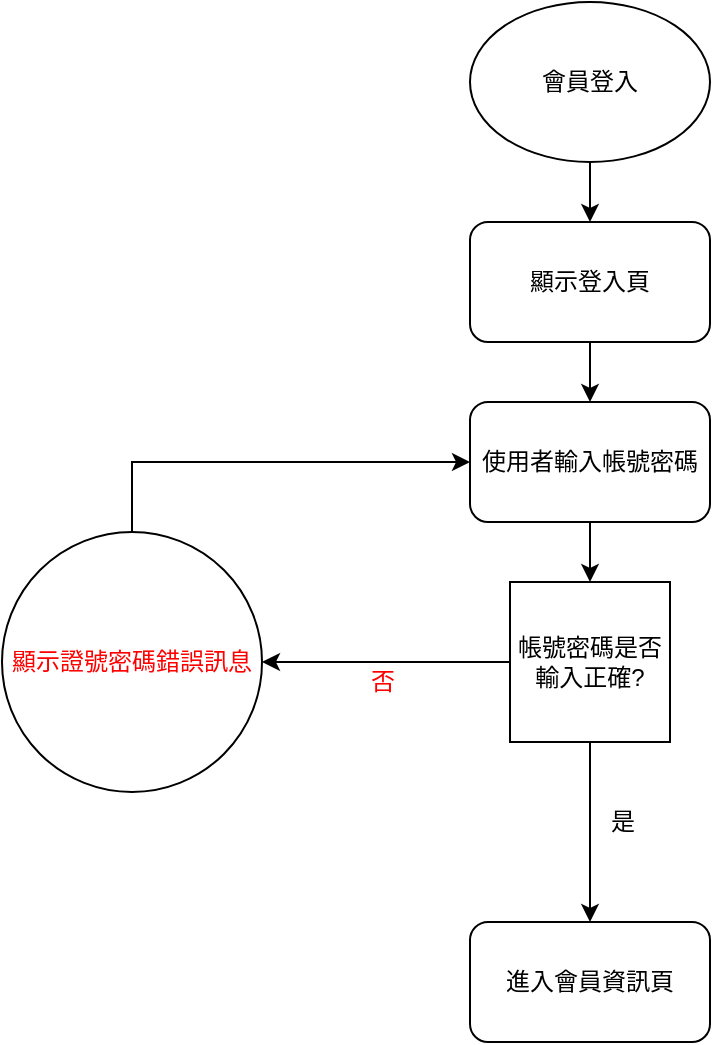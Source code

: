 <mxfile version="13.9.6" type="device"><diagram id="sSnbBX-9kmNsmJIf7_qS" name="Page-1"><mxGraphModel dx="1249" dy="701" grid="1" gridSize="10" guides="1" tooltips="1" connect="1" arrows="1" fold="1" page="1" pageScale="1" pageWidth="827" pageHeight="1169" math="0" shadow="0"><root><mxCell id="0"/><mxCell id="1" parent="0"/><mxCell id="qQK3eBau2_-HsYC9Avg9-26" style="edgeStyle=orthogonalEdgeStyle;rounded=0;orthogonalLoop=1;jettySize=auto;html=1;exitX=0.5;exitY=1;exitDx=0;exitDy=0;entryX=0.5;entryY=0;entryDx=0;entryDy=0;" edge="1" parent="1" source="qQK3eBau2_-HsYC9Avg9-18" target="qQK3eBau2_-HsYC9Avg9-19"><mxGeometry relative="1" as="geometry"/></mxCell><mxCell id="qQK3eBau2_-HsYC9Avg9-18" value="會員登入" style="ellipse;whiteSpace=wrap;html=1;" vertex="1" parent="1"><mxGeometry x="354" y="30" width="120" height="80" as="geometry"/></mxCell><mxCell id="qQK3eBau2_-HsYC9Avg9-27" style="edgeStyle=orthogonalEdgeStyle;rounded=0;orthogonalLoop=1;jettySize=auto;html=1;exitX=0.5;exitY=1;exitDx=0;exitDy=0;entryX=0.5;entryY=0;entryDx=0;entryDy=0;" edge="1" parent="1" source="qQK3eBau2_-HsYC9Avg9-19" target="qQK3eBau2_-HsYC9Avg9-20"><mxGeometry relative="1" as="geometry"/></mxCell><mxCell id="qQK3eBau2_-HsYC9Avg9-19" value="顯示登入頁" style="rounded=1;whiteSpace=wrap;html=1;" vertex="1" parent="1"><mxGeometry x="354" y="140" width="120" height="60" as="geometry"/></mxCell><mxCell id="qQK3eBau2_-HsYC9Avg9-28" style="edgeStyle=orthogonalEdgeStyle;rounded=0;orthogonalLoop=1;jettySize=auto;html=1;exitX=0.5;exitY=1;exitDx=0;exitDy=0;entryX=0.5;entryY=0;entryDx=0;entryDy=0;" edge="1" parent="1" source="qQK3eBau2_-HsYC9Avg9-20" target="qQK3eBau2_-HsYC9Avg9-22"><mxGeometry relative="1" as="geometry"/></mxCell><mxCell id="qQK3eBau2_-HsYC9Avg9-20" value="使用者輸入帳號密碼" style="rounded=1;whiteSpace=wrap;html=1;" vertex="1" parent="1"><mxGeometry x="354" y="230" width="120" height="60" as="geometry"/></mxCell><mxCell id="qQK3eBau2_-HsYC9Avg9-29" style="edgeStyle=orthogonalEdgeStyle;rounded=0;orthogonalLoop=1;jettySize=auto;html=1;exitX=0.5;exitY=1;exitDx=0;exitDy=0;entryX=0.5;entryY=0;entryDx=0;entryDy=0;" edge="1" parent="1" source="qQK3eBau2_-HsYC9Avg9-22" target="qQK3eBau2_-HsYC9Avg9-23"><mxGeometry relative="1" as="geometry"/></mxCell><mxCell id="qQK3eBau2_-HsYC9Avg9-30" style="edgeStyle=orthogonalEdgeStyle;rounded=0;orthogonalLoop=1;jettySize=auto;html=1;exitX=0;exitY=0.5;exitDx=0;exitDy=0;entryX=1;entryY=0.5;entryDx=0;entryDy=0;" edge="1" parent="1" source="qQK3eBau2_-HsYC9Avg9-22" target="qQK3eBau2_-HsYC9Avg9-24"><mxGeometry relative="1" as="geometry"/></mxCell><mxCell id="qQK3eBau2_-HsYC9Avg9-22" value="帳號密碼是否輸入正確?" style="whiteSpace=wrap;html=1;aspect=fixed;" vertex="1" parent="1"><mxGeometry x="374" y="320" width="80" height="80" as="geometry"/></mxCell><mxCell id="qQK3eBau2_-HsYC9Avg9-23" value="進入會員資訊頁" style="rounded=1;whiteSpace=wrap;html=1;" vertex="1" parent="1"><mxGeometry x="354" y="490" width="120" height="60" as="geometry"/></mxCell><mxCell id="qQK3eBau2_-HsYC9Avg9-31" style="edgeStyle=orthogonalEdgeStyle;rounded=0;orthogonalLoop=1;jettySize=auto;html=1;exitX=0.5;exitY=0;exitDx=0;exitDy=0;entryX=0;entryY=0.5;entryDx=0;entryDy=0;" edge="1" parent="1" source="qQK3eBau2_-HsYC9Avg9-24" target="qQK3eBau2_-HsYC9Avg9-20"><mxGeometry relative="1" as="geometry"/></mxCell><mxCell id="qQK3eBau2_-HsYC9Avg9-24" value="&lt;font color=&quot;#ff0000&quot;&gt;顯示證號密碼錯誤訊息&lt;/font&gt;" style="ellipse;whiteSpace=wrap;html=1;aspect=fixed;" vertex="1" parent="1"><mxGeometry x="120" y="295" width="130" height="130" as="geometry"/></mxCell><mxCell id="qQK3eBau2_-HsYC9Avg9-32" value="是" style="text;html=1;align=center;verticalAlign=middle;resizable=0;points=[];autosize=1;" vertex="1" parent="1"><mxGeometry x="415" y="430" width="30" height="20" as="geometry"/></mxCell><mxCell id="qQK3eBau2_-HsYC9Avg9-33" value="&lt;font color=&quot;#ff0000&quot;&gt;否&lt;/font&gt;" style="text;html=1;align=center;verticalAlign=middle;resizable=0;points=[];autosize=1;" vertex="1" parent="1"><mxGeometry x="295" y="360" width="30" height="20" as="geometry"/></mxCell></root></mxGraphModel></diagram></mxfile>